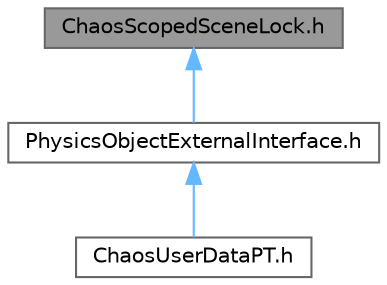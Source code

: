 digraph "ChaosScopedSceneLock.h"
{
 // INTERACTIVE_SVG=YES
 // LATEX_PDF_SIZE
  bgcolor="transparent";
  edge [fontname=Helvetica,fontsize=10,labelfontname=Helvetica,labelfontsize=10];
  node [fontname=Helvetica,fontsize=10,shape=box,height=0.2,width=0.4];
  Node1 [id="Node000001",label="ChaosScopedSceneLock.h",height=0.2,width=0.4,color="gray40", fillcolor="grey60", style="filled", fontcolor="black",tooltip=" "];
  Node1 -> Node2 [id="edge1_Node000001_Node000002",dir="back",color="steelblue1",style="solid",tooltip=" "];
  Node2 [id="Node000002",label="PhysicsObjectExternalInterface.h",height=0.2,width=0.4,color="grey40", fillcolor="white", style="filled",URL="$d7/d2d/PhysicsObjectExternalInterface_8h.html",tooltip=" "];
  Node2 -> Node3 [id="edge2_Node000002_Node000003",dir="back",color="steelblue1",style="solid",tooltip=" "];
  Node3 [id="Node000003",label="ChaosUserDataPT.h",height=0.2,width=0.4,color="grey40", fillcolor="white", style="filled",URL="$da/d31/ChaosUserDataPT_8h.html",tooltip=" "];
}

